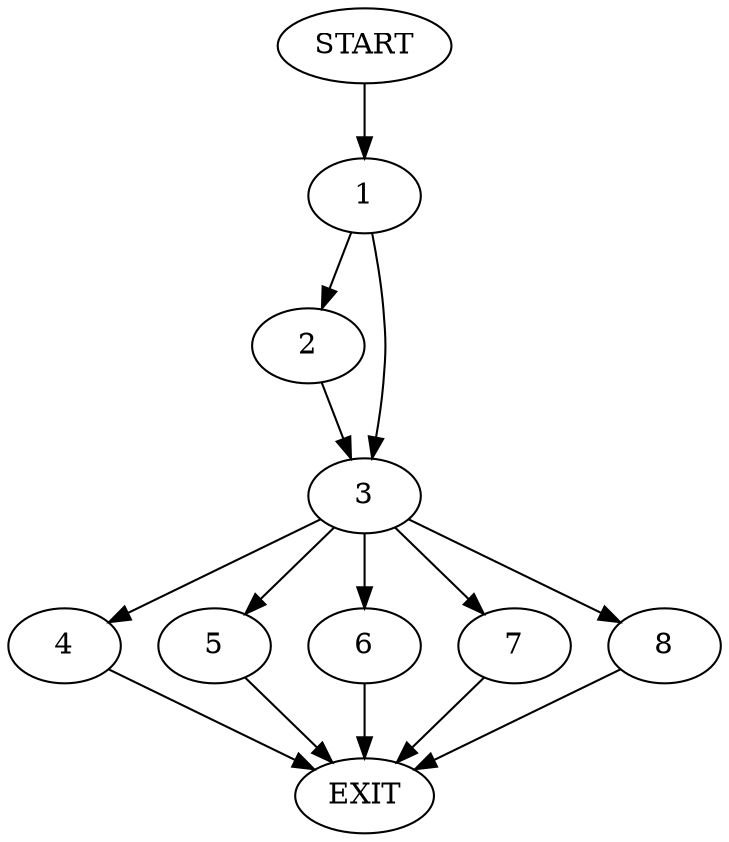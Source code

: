 digraph {
0 [label="START"]
9 [label="EXIT"]
0 -> 1
1 -> 2
1 -> 3
2 -> 3
3 -> 4
3 -> 5
3 -> 6
3 -> 7
3 -> 8
8 -> 9
4 -> 9
7 -> 9
5 -> 9
6 -> 9
}
